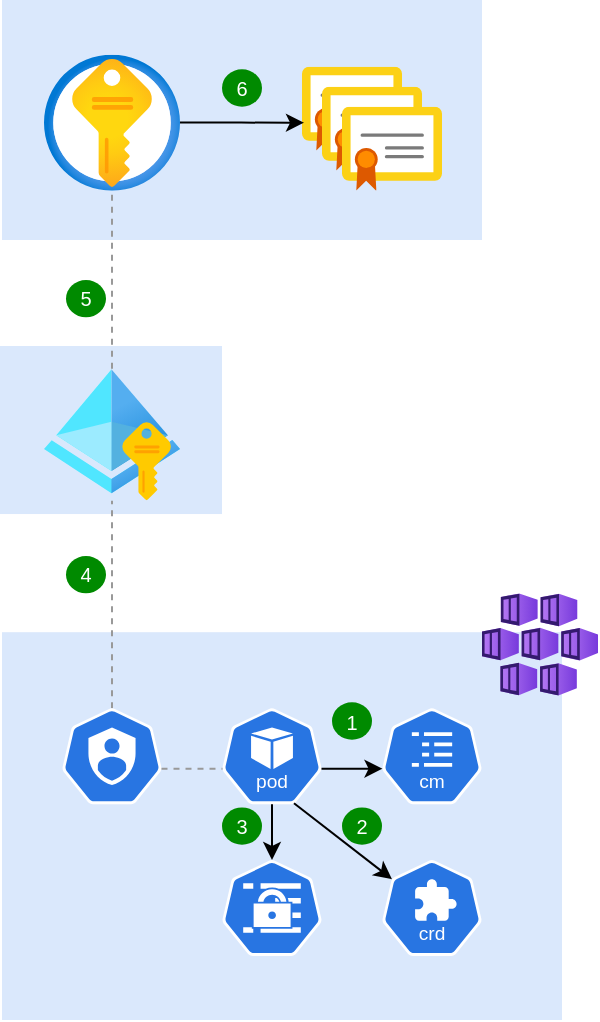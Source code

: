 <mxfile version="26.0.9">
  <diagram name="Stránka-1" id="KgnDwyzxN_RTt5ZA6u8w">
    <mxGraphModel dx="857" dy="657" grid="1" gridSize="10" guides="1" tooltips="1" connect="1" arrows="1" fold="1" page="1" pageScale="1" pageWidth="1654" pageHeight="1169" math="0" shadow="0">
      <root>
        <mxCell id="0" />
        <mxCell id="1" parent="0" />
        <mxCell id="nbdM6_VTKNTRga-LtgbC-25" value="" style="rounded=0;whiteSpace=wrap;html=1;fillColor=#dae8fc;strokeColor=none;" parent="1" vertex="1">
          <mxGeometry x="390" y="50" width="240" height="120" as="geometry" />
        </mxCell>
        <mxCell id="nbdM6_VTKNTRga-LtgbC-24" value="" style="rounded=0;whiteSpace=wrap;html=1;fillColor=#dae8fc;strokeColor=none;" parent="1" vertex="1">
          <mxGeometry x="389" y="223.0" width="111" height="84.02" as="geometry" />
        </mxCell>
        <mxCell id="nbdM6_VTKNTRga-LtgbC-8" value="" style="rounded=0;whiteSpace=wrap;html=1;fillColor=#dae8fc;strokeColor=none;" parent="1" vertex="1">
          <mxGeometry x="390" y="366.1" width="280" height="193.9" as="geometry" />
        </mxCell>
        <mxCell id="nbdM6_VTKNTRga-LtgbC-1" value="" style="image;sketch=0;aspect=fixed;html=1;points=[];align=center;fontSize=12;image=img/lib/mscae/Certificate.svg;" parent="1" vertex="1">
          <mxGeometry x="540" y="83.34" width="50" height="42" as="geometry" />
        </mxCell>
        <mxCell id="nbdM6_VTKNTRga-LtgbC-18" value="" style="edgeStyle=orthogonalEdgeStyle;rounded=0;orthogonalLoop=1;jettySize=auto;html=1;entryX=0.02;entryY=0.667;entryDx=0;entryDy=0;entryPerimeter=0;" parent="1" source="nbdM6_VTKNTRga-LtgbC-2" target="nbdM6_VTKNTRga-LtgbC-1" edge="1">
          <mxGeometry relative="1" as="geometry" />
        </mxCell>
        <mxCell id="nbdM6_VTKNTRga-LtgbC-2" value="" style="image;aspect=fixed;html=1;points=[];align=center;fontSize=12;image=img/lib/azure2/security/Key_Vaults.svg;" parent="1" vertex="1">
          <mxGeometry x="411" y="77.34" width="68" height="68" as="geometry" />
        </mxCell>
        <mxCell id="nbdM6_VTKNTRga-LtgbC-4" value="" style="aspect=fixed;sketch=0;html=1;dashed=0;whitespace=wrap;verticalLabelPosition=bottom;verticalAlign=top;fillColor=#2875E2;strokeColor=#ffffff;points=[[0.005,0.63,0],[0.1,0.2,0],[0.9,0.2,0],[0.5,0,0],[0.995,0.63,0],[0.72,0.99,0],[0.5,1,0],[0.28,0.99,0]];shape=mxgraph.kubernetes.icon2;kubernetesLabel=1;prIcon=pod" parent="1" vertex="1">
          <mxGeometry x="500" y="404.11" width="50" height="48" as="geometry" />
        </mxCell>
        <mxCell id="nbdM6_VTKNTRga-LtgbC-17" value="" style="edgeStyle=orthogonalEdgeStyle;rounded=0;orthogonalLoop=1;jettySize=auto;html=1;endArrow=none;startFill=0;dashed=1;strokeColor=#999999;" parent="1" source="nbdM6_VTKNTRga-LtgbC-5" target="nbdM6_VTKNTRga-LtgbC-2" edge="1">
          <mxGeometry relative="1" as="geometry" />
        </mxCell>
        <mxCell id="nbdM6_VTKNTRga-LtgbC-5" value="" style="image;aspect=fixed;html=1;points=[];align=center;fontSize=12;image=img/lib/azure2/identity/Managed_Identities.svg;" parent="1" vertex="1">
          <mxGeometry x="411" y="234.33" width="68" height="66" as="geometry" />
        </mxCell>
        <mxCell id="nbdM6_VTKNTRga-LtgbC-6" value="" style="image;sketch=0;aspect=fixed;html=1;points=[];align=center;fontSize=12;image=img/lib/mscae/Certificate.svg;" parent="1" vertex="1">
          <mxGeometry x="550" y="93.34" width="50" height="42" as="geometry" />
        </mxCell>
        <mxCell id="nbdM6_VTKNTRga-LtgbC-7" value="" style="image;sketch=0;aspect=fixed;html=1;points=[];align=center;fontSize=12;image=img/lib/mscae/Certificate.svg;" parent="1" vertex="1">
          <mxGeometry x="560" y="103.34" width="50" height="42" as="geometry" />
        </mxCell>
        <mxCell id="nbdM6_VTKNTRga-LtgbC-11" value="" style="aspect=fixed;sketch=0;html=1;dashed=0;whitespace=wrap;verticalLabelPosition=bottom;verticalAlign=top;fillColor=#2875E2;strokeColor=#ffffff;points=[[0.005,0.63,0],[0.1,0.2,0],[0.9,0.2,0],[0.5,0,0],[0.995,0.63,0],[0.72,0.99,0],[0.5,1,0],[0.28,0.99,0]];shape=mxgraph.kubernetes.icon2;kubernetesLabel=1;prIcon=cm" parent="1" vertex="1">
          <mxGeometry x="580" y="404.11" width="50" height="48" as="geometry" />
        </mxCell>
        <mxCell id="nbdM6_VTKNTRga-LtgbC-16" style="edgeStyle=orthogonalEdgeStyle;rounded=0;orthogonalLoop=1;jettySize=auto;html=1;exitX=0.5;exitY=0;exitDx=0;exitDy=0;exitPerimeter=0;endArrow=none;startFill=0;dashed=1;strokeColor=#999999;" parent="1" source="nbdM6_VTKNTRga-LtgbC-12" target="nbdM6_VTKNTRga-LtgbC-5" edge="1">
          <mxGeometry relative="1" as="geometry" />
        </mxCell>
        <mxCell id="nbdM6_VTKNTRga-LtgbC-12" value="" style="aspect=fixed;sketch=0;html=1;dashed=0;whitespace=wrap;verticalLabelPosition=bottom;verticalAlign=top;fillColor=#2875E2;strokeColor=#ffffff;points=[[0.005,0.63,0],[0.1,0.2,0],[0.9,0.2,0],[0.5,0,0],[0.995,0.63,0],[0.72,0.99,0],[0.5,1,0],[0.28,0.99,0]];shape=mxgraph.kubernetes.icon2;prIcon=sa" parent="1" vertex="1">
          <mxGeometry x="420" y="404.11" width="50" height="48" as="geometry" />
        </mxCell>
        <mxCell id="nbdM6_VTKNTRga-LtgbC-15" style="edgeStyle=orthogonalEdgeStyle;rounded=0;orthogonalLoop=1;jettySize=auto;html=1;exitX=0.995;exitY=0.63;exitDx=0;exitDy=0;exitPerimeter=0;entryX=0.005;entryY=0.63;entryDx=0;entryDy=0;entryPerimeter=0;" parent="1" source="nbdM6_VTKNTRga-LtgbC-4" target="nbdM6_VTKNTRga-LtgbC-11" edge="1">
          <mxGeometry relative="1" as="geometry" />
        </mxCell>
        <mxCell id="nbdM6_VTKNTRga-LtgbC-19" value="&lt;font style=&quot;font-size: 10px;&quot;&gt;1&lt;/font&gt;" style="ellipse;whiteSpace=wrap;html=1;fillColor=#008a00;fontColor=#ffffff;strokeColor=none;" parent="1" vertex="1">
          <mxGeometry x="555" y="401.18" width="20" height="18.67" as="geometry" />
        </mxCell>
        <mxCell id="nbdM6_VTKNTRga-LtgbC-20" value="&lt;font style=&quot;font-size: 10px;&quot;&gt;4&lt;/font&gt;" style="ellipse;whiteSpace=wrap;html=1;fillColor=#008a00;fontColor=#ffffff;strokeColor=none;" parent="1" vertex="1">
          <mxGeometry x="422" y="328" width="20" height="18.67" as="geometry" />
        </mxCell>
        <mxCell id="nbdM6_VTKNTRga-LtgbC-21" value="&lt;font style=&quot;font-size: 10px;&quot;&gt;5&lt;/font&gt;" style="ellipse;whiteSpace=wrap;html=1;fillColor=#008a00;fontColor=#ffffff;strokeColor=none;" parent="1" vertex="1">
          <mxGeometry x="422" y="190.0" width="20" height="18.67" as="geometry" />
        </mxCell>
        <mxCell id="nbdM6_VTKNTRga-LtgbC-22" value="&lt;font style=&quot;font-size: 10px;&quot;&gt;6&lt;/font&gt;" style="ellipse;whiteSpace=wrap;html=1;fillColor=#008a00;fontColor=#ffffff;strokeColor=none;" parent="1" vertex="1">
          <mxGeometry x="500" y="84.67" width="20" height="18.67" as="geometry" />
        </mxCell>
        <mxCell id="nbdM6_VTKNTRga-LtgbC-26" value="" style="image;aspect=fixed;html=1;points=[];align=center;fontSize=12;image=img/lib/azure2/compute/Kubernetes_Services.svg;" parent="1" vertex="1">
          <mxGeometry x="630" y="346.67" width="58" height="51.18" as="geometry" />
        </mxCell>
        <mxCell id="dVmr7rk7CjMn16wcttis-1" value="" style="aspect=fixed;sketch=0;html=1;dashed=0;whitespace=wrap;verticalLabelPosition=bottom;verticalAlign=top;fillColor=#2875E2;strokeColor=#ffffff;points=[[0.005,0.63,0],[0.1,0.2,0],[0.9,0.2,0],[0.5,0,0],[0.995,0.63,0],[0.72,0.99,0],[0.5,1,0],[0.28,0.99,0]];shape=mxgraph.kubernetes.icon2;prIcon=secret" vertex="1" parent="1">
          <mxGeometry x="500" y="480" width="50" height="48" as="geometry" />
        </mxCell>
        <mxCell id="dVmr7rk7CjMn16wcttis-2" style="edgeStyle=orthogonalEdgeStyle;rounded=0;orthogonalLoop=1;jettySize=auto;html=1;exitX=0.5;exitY=1;exitDx=0;exitDy=0;exitPerimeter=0;entryX=0.5;entryY=0;entryDx=0;entryDy=0;entryPerimeter=0;" edge="1" parent="1" source="nbdM6_VTKNTRga-LtgbC-4" target="dVmr7rk7CjMn16wcttis-1">
          <mxGeometry relative="1" as="geometry" />
        </mxCell>
        <mxCell id="dVmr7rk7CjMn16wcttis-3" value="&lt;font style=&quot;font-size: 10px;&quot;&gt;2&lt;/font&gt;" style="ellipse;whiteSpace=wrap;html=1;fillColor=#008a00;fontColor=#ffffff;strokeColor=none;" vertex="1" parent="1">
          <mxGeometry x="560" y="453.72" width="20" height="18.67" as="geometry" />
        </mxCell>
        <mxCell id="dVmr7rk7CjMn16wcttis-5" style="edgeStyle=orthogonalEdgeStyle;rounded=0;orthogonalLoop=1;jettySize=auto;html=1;exitX=0.005;exitY=0.63;exitDx=0;exitDy=0;exitPerimeter=0;entryX=0.995;entryY=0.63;entryDx=0;entryDy=0;entryPerimeter=0;fillColor=#f5f5f5;strokeColor=none;" edge="1" parent="1" source="nbdM6_VTKNTRga-LtgbC-4" target="nbdM6_VTKNTRga-LtgbC-12">
          <mxGeometry relative="1" as="geometry" />
        </mxCell>
        <mxCell id="dVmr7rk7CjMn16wcttis-6" style="edgeStyle=none;rounded=0;orthogonalLoop=1;jettySize=auto;html=1;exitX=0.995;exitY=0.63;exitDx=0;exitDy=0;exitPerimeter=0;entryX=0.005;entryY=0.63;entryDx=0;entryDy=0;entryPerimeter=0;endArrow=none;startFill=0;dashed=1;strokeColor=#999999;" edge="1" parent="1" source="nbdM6_VTKNTRga-LtgbC-12" target="nbdM6_VTKNTRga-LtgbC-4">
          <mxGeometry relative="1" as="geometry" />
        </mxCell>
        <mxCell id="dVmr7rk7CjMn16wcttis-7" value="" style="aspect=fixed;sketch=0;html=1;dashed=0;whitespace=wrap;verticalLabelPosition=bottom;verticalAlign=top;fillColor=#2875E2;strokeColor=#ffffff;points=[[0.005,0.63,0],[0.1,0.2,0],[0.9,0.2,0],[0.5,0,0],[0.995,0.63,0],[0.72,0.99,0],[0.5,1,0],[0.28,0.99,0]];shape=mxgraph.kubernetes.icon2;kubernetesLabel=1;prIcon=crd" vertex="1" parent="1">
          <mxGeometry x="580" y="480" width="50" height="48" as="geometry" />
        </mxCell>
        <mxCell id="dVmr7rk7CjMn16wcttis-8" style="edgeStyle=none;rounded=0;orthogonalLoop=1;jettySize=auto;html=1;exitX=0.72;exitY=0.99;exitDx=0;exitDy=0;exitPerimeter=0;entryX=0.1;entryY=0.2;entryDx=0;entryDy=0;entryPerimeter=0;" edge="1" parent="1" source="nbdM6_VTKNTRga-LtgbC-4" target="dVmr7rk7CjMn16wcttis-7">
          <mxGeometry relative="1" as="geometry" />
        </mxCell>
        <mxCell id="dVmr7rk7CjMn16wcttis-9" value="&lt;font style=&quot;font-size: 10px;&quot;&gt;3&lt;/font&gt;" style="ellipse;whiteSpace=wrap;html=1;fillColor=#008a00;fontColor=#ffffff;strokeColor=none;" vertex="1" parent="1">
          <mxGeometry x="500" y="453.72" width="20" height="18.67" as="geometry" />
        </mxCell>
      </root>
    </mxGraphModel>
  </diagram>
</mxfile>
